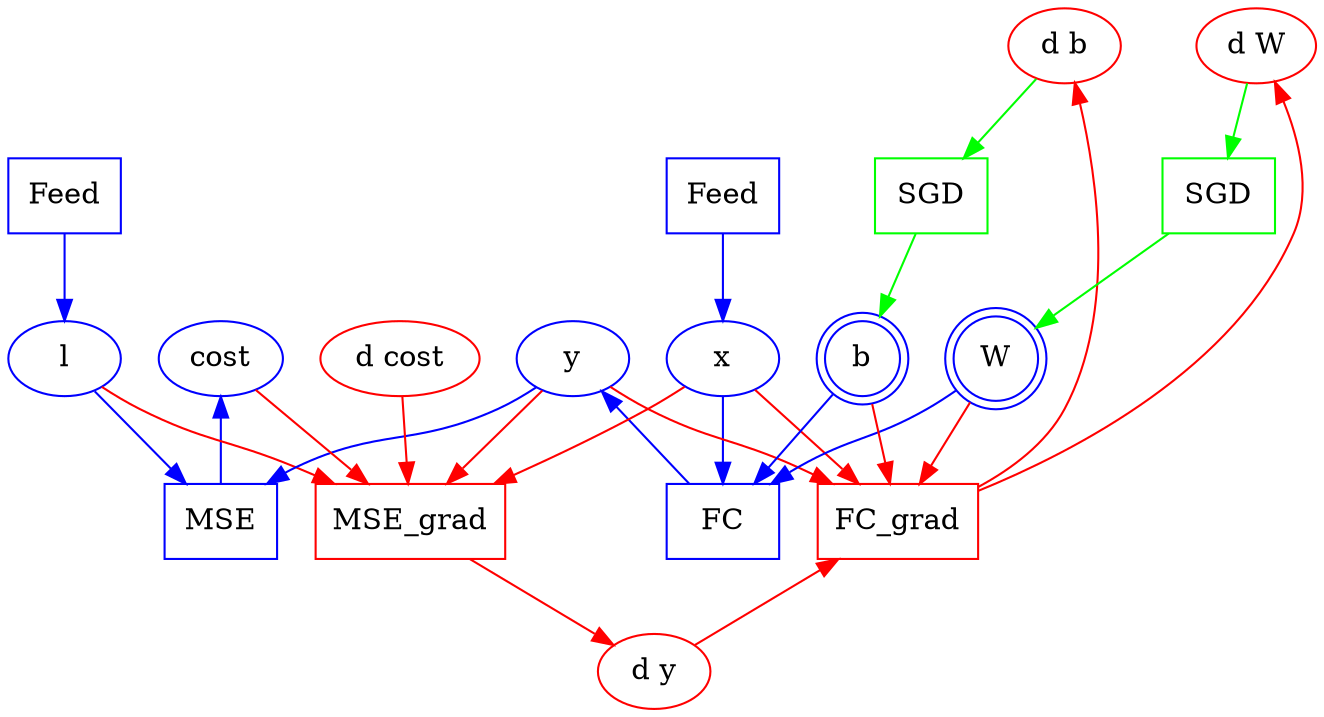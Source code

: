 digraph ImageClassificationGraph {
        ///////// The forward part /////////
        FeedX [label="Feed", color=blue, shape=box];
        FeedY [label="Feed", color=blue, shape=box];
        FC [label="FC", color=blue, shape=box];
        MSE [label="MSE", color=blue, shape=box];

        x [label="x", color=blue, shape=oval];
        l [label="l", color=blue, shape=oval];
        y [label="y", color=blue, shape=oval];
        W [label="W", color=blue, shape=doublecircle];
        b [label="b", color=blue, shape=doublecircle];
        cost [label="cost", color=blue, shape=oval];

        FeedX -> x -> FC -> y -> MSE -> cost [color=blue];
        FeedY -> l [color=blue];
        W -> FC [color=blue];
        b -> FC [color=blue];
        l -> MSE [color=blue];

        ////////// The backward part /////////
        MSE_Grad [label="MSE_grad", color=red, shape=box];
        FC_Grad [label="FC_grad", color=red, shape=box];

        d_cost [label="d cost", color=red, shape=oval];
        d_y [label="d y", color=red, shape=oval];
        d_b [label="d b", color=red, shape=oval];
        d_W [label="d W", color=red, shape=oval];

        cost -> MSE_Grad [color=red];
        d_cost -> MSE_Grad [color=red];
        x -> MSE_Grad [color=red];
        l -> MSE_Grad [color=red];
        y -> MSE_Grad -> d_y [color=red];

        x -> FC_Grad [color=red];
        y -> FC_Grad [color=red];
        d_y -> FC_Grad [color=red];
        W -> FC_Grad -> d_W [color=red];
        b -> FC_Grad -> d_b [color=red];

        ////////// The optimizaiton part //////////

        OPT_W [label="SGD", color=green, shape=box];
        OPT_b [label="SGD", color=green, shape=box];

        d_W -> OPT_W -> W [color=green];
        d_b -> OPT_b -> b [color=green];

        ////////// Groupings //////////

        subgraph clusterMSE {
                style=invis;
                MSE;
                MSE_Grad;
        }

        subgraph clusterFC {
                style=invis;
                FC;
                FC_Grad;
        }
}
